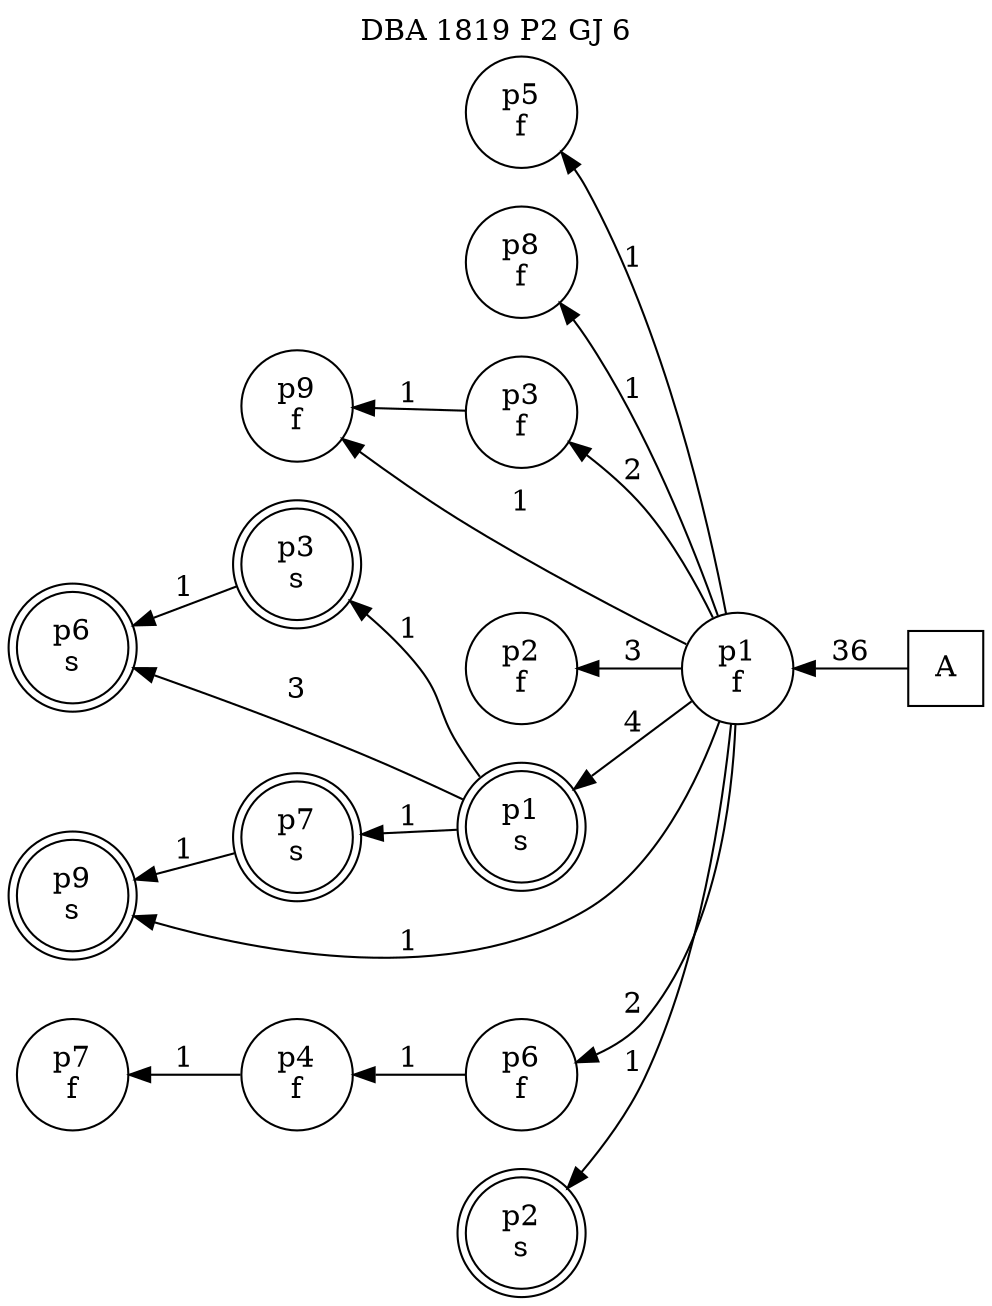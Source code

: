digraph DBA_1819_P2_GJ_6_GOOD {
labelloc="tl"
label= " DBA 1819 P2 GJ 6 "
rankdir="RL";
graph [ size=" 10 , 10 !"]

"A" [shape="square" label="A"]
"p1_f" [shape="circle" label="p1
f"]
"p5_f" [shape="circle" label="p5
f"]
"p8_f" [shape="circle" label="p8
f"]
"p3_f" [shape="circle" label="p3
f"]
"p9_f" [shape="circle" label="p9
f"]
"p2_f" [shape="circle" label="p2
f"]
"p1_s" [shape="doublecircle" label="p1
s"]
"p6_s" [shape="doublecircle" label="p6
s"]
"p7_s" [shape="doublecircle" label="p7
s"]
"p9_s" [shape="doublecircle" label="p9
s"]
"p6_f" [shape="circle" label="p6
f"]
"p4_f" [shape="circle" label="p4
f"]
"p7_f" [shape="circle" label="p7
f"]
"p3_s" [shape="doublecircle" label="p3
s"]
"p2_s" [shape="doublecircle" label="p2
s"]
"A" -> "p1_f" [ label=36]
"p1_f" -> "p5_f" [ label=1]
"p1_f" -> "p8_f" [ label=1]
"p1_f" -> "p3_f" [ label=2]
"p1_f" -> "p9_f" [ label=1]
"p1_f" -> "p2_f" [ label=3]
"p1_f" -> "p1_s" [ label=4]
"p1_f" -> "p9_s" [ label=1]
"p1_f" -> "p6_f" [ label=2]
"p1_f" -> "p2_s" [ label=1]
"p3_f" -> "p9_f" [ label=1]
"p1_s" -> "p6_s" [ label=3]
"p1_s" -> "p7_s" [ label=1]
"p1_s" -> "p3_s" [ label=1]
"p7_s" -> "p9_s" [ label=1]
"p6_f" -> "p4_f" [ label=1]
"p4_f" -> "p7_f" [ label=1]
"p3_s" -> "p6_s" [ label=1]
}
